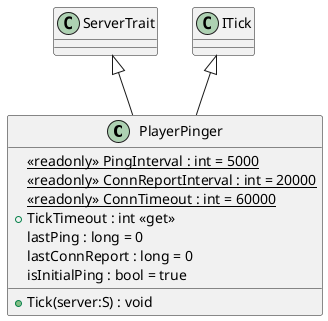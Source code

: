 @startuml
class PlayerPinger {
    {static} <<readonly>> PingInterval : int = 5000
    {static} <<readonly>> ConnReportInterval : int = 20000
    {static} <<readonly>> ConnTimeout : int = 60000
    + TickTimeout : int <<get>>
    lastPing : long = 0
    lastConnReport : long = 0
    isInitialPing : bool = true
    + Tick(server:S) : void
}
ServerTrait <|-- PlayerPinger
ITick <|-- PlayerPinger
@enduml
